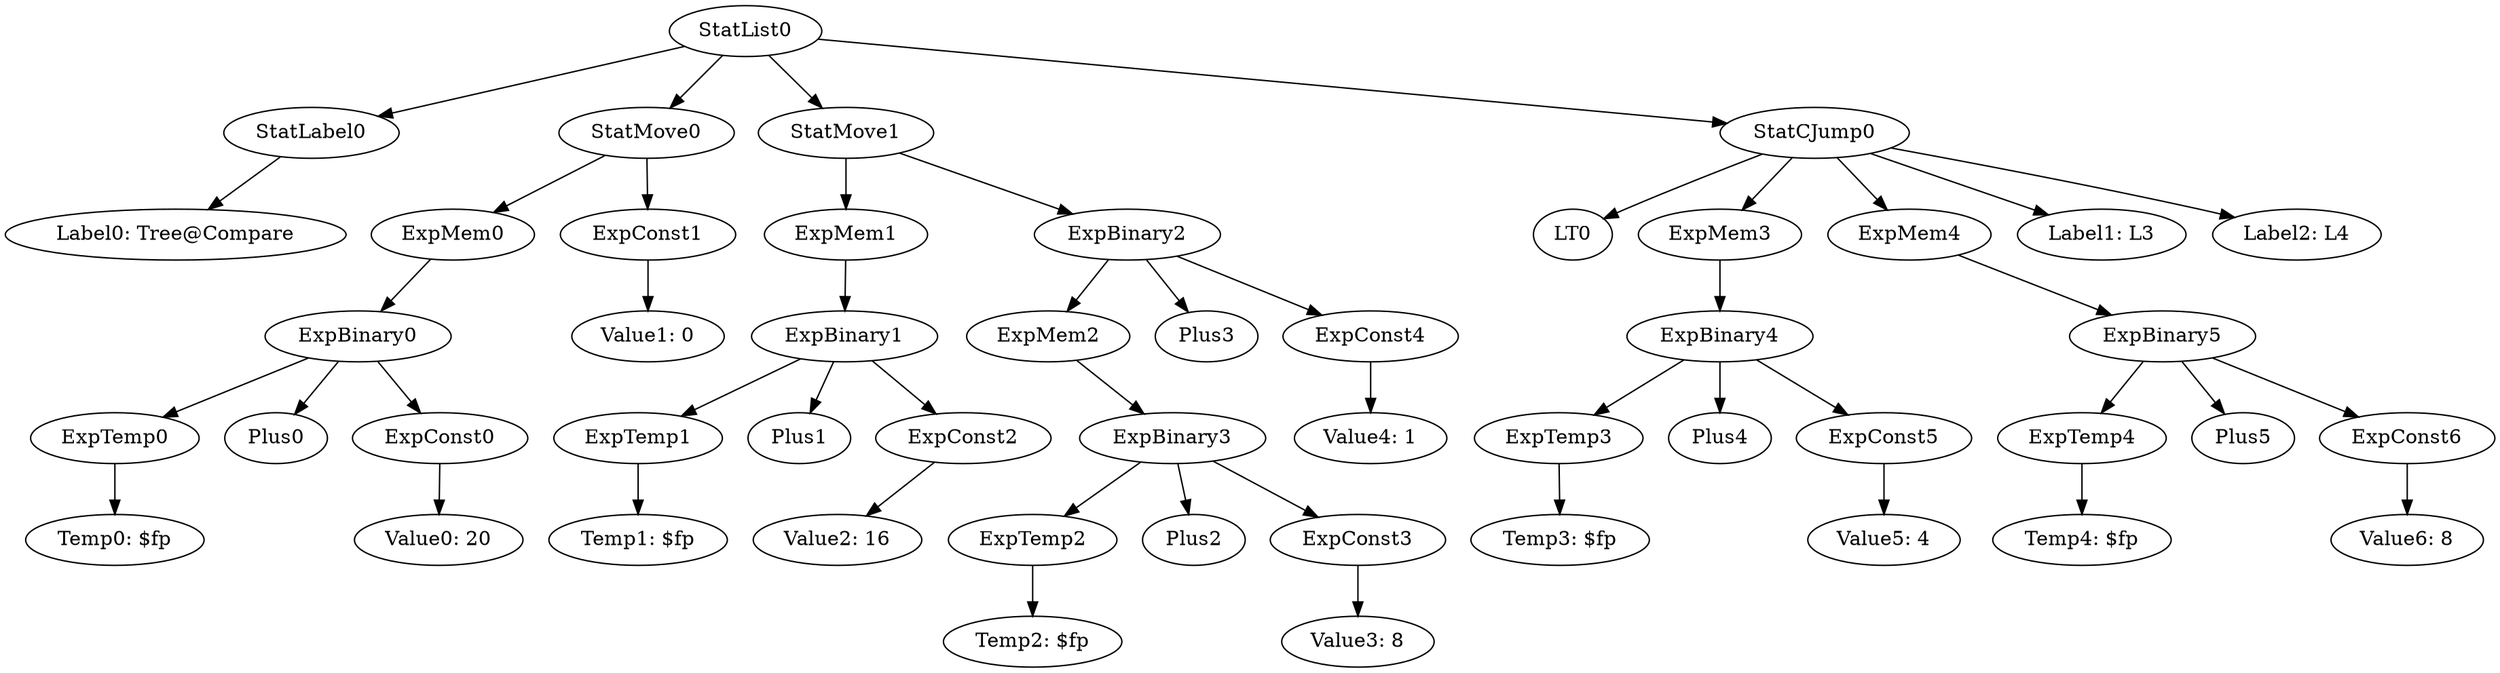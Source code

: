 digraph {
	ordering = out;
	ExpConst6 -> "Value6: 8";
	ExpBinary5 -> ExpTemp4;
	ExpBinary5 -> Plus5;
	ExpBinary5 -> ExpConst6;
	ExpTemp4 -> "Temp4: $fp";
	ExpMem3 -> ExpBinary4;
	ExpTemp1 -> "Temp1: $fp";
	ExpBinary1 -> ExpTemp1;
	ExpBinary1 -> Plus1;
	ExpBinary1 -> ExpConst2;
	ExpMem0 -> ExpBinary0;
	ExpConst1 -> "Value1: 0";
	ExpConst0 -> "Value0: 20";
	ExpMem1 -> ExpBinary1;
	StatLabel0 -> "Label0: Tree@Compare";
	StatList0 -> StatLabel0;
	StatList0 -> StatMove0;
	StatList0 -> StatMove1;
	StatList0 -> StatCJump0;
	ExpTemp0 -> "Temp0: $fp";
	ExpConst5 -> "Value5: 4";
	ExpBinary3 -> ExpTemp2;
	ExpBinary3 -> Plus2;
	ExpBinary3 -> ExpConst3;
	ExpMem2 -> ExpBinary3;
	StatMove0 -> ExpMem0;
	StatMove0 -> ExpConst1;
	ExpMem4 -> ExpBinary5;
	ExpBinary0 -> ExpTemp0;
	ExpBinary0 -> Plus0;
	ExpBinary0 -> ExpConst0;
	ExpConst2 -> "Value2: 16";
	ExpConst3 -> "Value3: 8";
	ExpTemp2 -> "Temp2: $fp";
	ExpBinary2 -> ExpMem2;
	ExpBinary2 -> Plus3;
	ExpBinary2 -> ExpConst4;
	ExpConst4 -> "Value4: 1";
	StatMove1 -> ExpMem1;
	StatMove1 -> ExpBinary2;
	StatCJump0 -> LT0;
	StatCJump0 -> ExpMem3;
	StatCJump0 -> ExpMem4;
	StatCJump0 -> "Label1: L3";
	StatCJump0 -> "Label2: L4";
	ExpTemp3 -> "Temp3: $fp";
	ExpBinary4 -> ExpTemp3;
	ExpBinary4 -> Plus4;
	ExpBinary4 -> ExpConst5;
}

